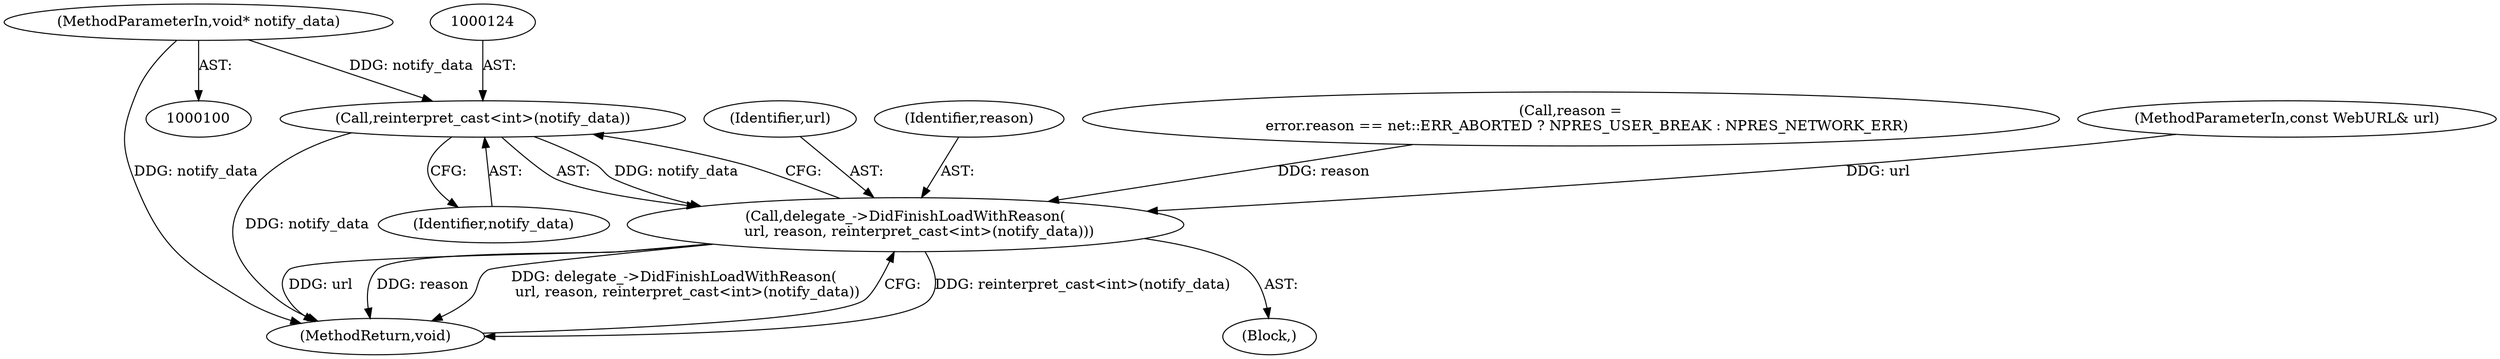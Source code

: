 digraph "0_Chrome_ea3d1d84be3d6f97bf50e76511c9e26af6895533_43@pointer" {
"1000102" [label="(MethodParameterIn,void* notify_data)"];
"1000123" [label="(Call,reinterpret_cast<int>(notify_data))"];
"1000120" [label="(Call,delegate_->DidFinishLoadWithReason(\n      url, reason, reinterpret_cast<int>(notify_data)))"];
"1000125" [label="(Identifier,notify_data)"];
"1000123" [label="(Call,reinterpret_cast<int>(notify_data))"];
"1000121" [label="(Identifier,url)"];
"1000122" [label="(Identifier,reason)"];
"1000104" [label="(Block,)"];
"1000110" [label="(Call,reason =\n       error.reason == net::ERR_ABORTED ? NPRES_USER_BREAK : NPRES_NETWORK_ERR)"];
"1000126" [label="(MethodReturn,void)"];
"1000102" [label="(MethodParameterIn,void* notify_data)"];
"1000101" [label="(MethodParameterIn,const WebURL& url)"];
"1000120" [label="(Call,delegate_->DidFinishLoadWithReason(\n      url, reason, reinterpret_cast<int>(notify_data)))"];
"1000102" -> "1000100"  [label="AST: "];
"1000102" -> "1000126"  [label="DDG: notify_data"];
"1000102" -> "1000123"  [label="DDG: notify_data"];
"1000123" -> "1000120"  [label="AST: "];
"1000123" -> "1000125"  [label="CFG: "];
"1000124" -> "1000123"  [label="AST: "];
"1000125" -> "1000123"  [label="AST: "];
"1000120" -> "1000123"  [label="CFG: "];
"1000123" -> "1000126"  [label="DDG: notify_data"];
"1000123" -> "1000120"  [label="DDG: notify_data"];
"1000120" -> "1000104"  [label="AST: "];
"1000121" -> "1000120"  [label="AST: "];
"1000122" -> "1000120"  [label="AST: "];
"1000126" -> "1000120"  [label="CFG: "];
"1000120" -> "1000126"  [label="DDG: reinterpret_cast<int>(notify_data)"];
"1000120" -> "1000126"  [label="DDG: url"];
"1000120" -> "1000126"  [label="DDG: reason"];
"1000120" -> "1000126"  [label="DDG: delegate_->DidFinishLoadWithReason(\n      url, reason, reinterpret_cast<int>(notify_data))"];
"1000101" -> "1000120"  [label="DDG: url"];
"1000110" -> "1000120"  [label="DDG: reason"];
}
